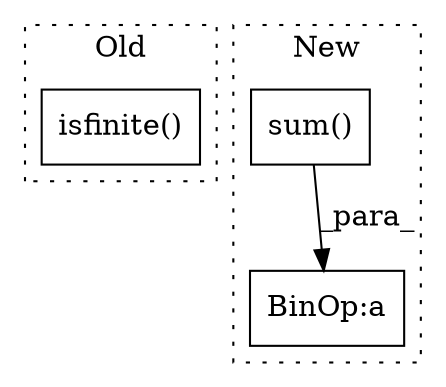 digraph G {
subgraph cluster0 {
1 [label="isfinite()" a="75" s="8144,8166" l="15,1" shape="box"];
label = "Old";
style="dotted";
}
subgraph cluster1 {
2 [label="sum()" a="75" s="6776" l="61" shape="box"];
3 [label="BinOp:a" a="82" s="6859" l="3" shape="box"];
label = "New";
style="dotted";
}
2 -> 3 [label="_para_"];
}